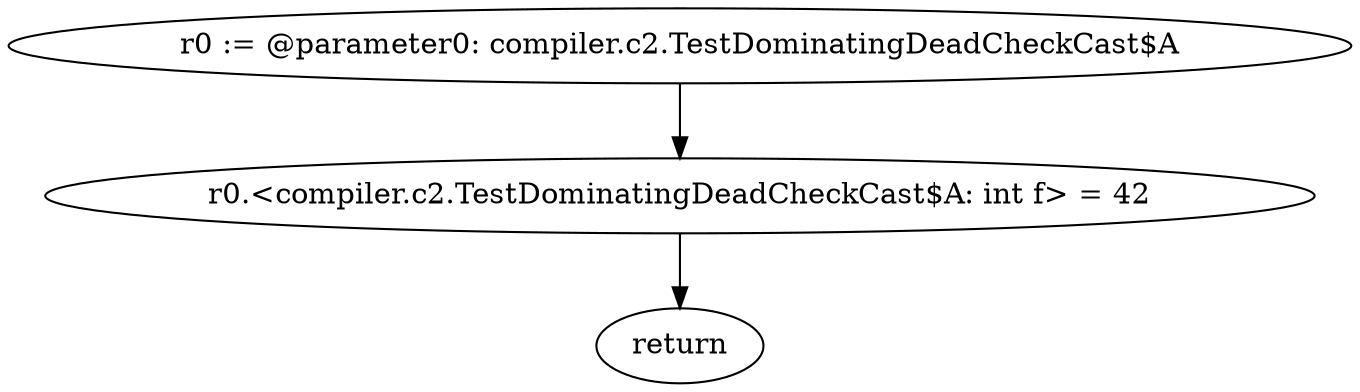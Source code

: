 digraph "unitGraph" {
    "r0 := @parameter0: compiler.c2.TestDominatingDeadCheckCast$A"
    "r0.<compiler.c2.TestDominatingDeadCheckCast$A: int f> = 42"
    "return"
    "r0 := @parameter0: compiler.c2.TestDominatingDeadCheckCast$A"->"r0.<compiler.c2.TestDominatingDeadCheckCast$A: int f> = 42";
    "r0.<compiler.c2.TestDominatingDeadCheckCast$A: int f> = 42"->"return";
}
